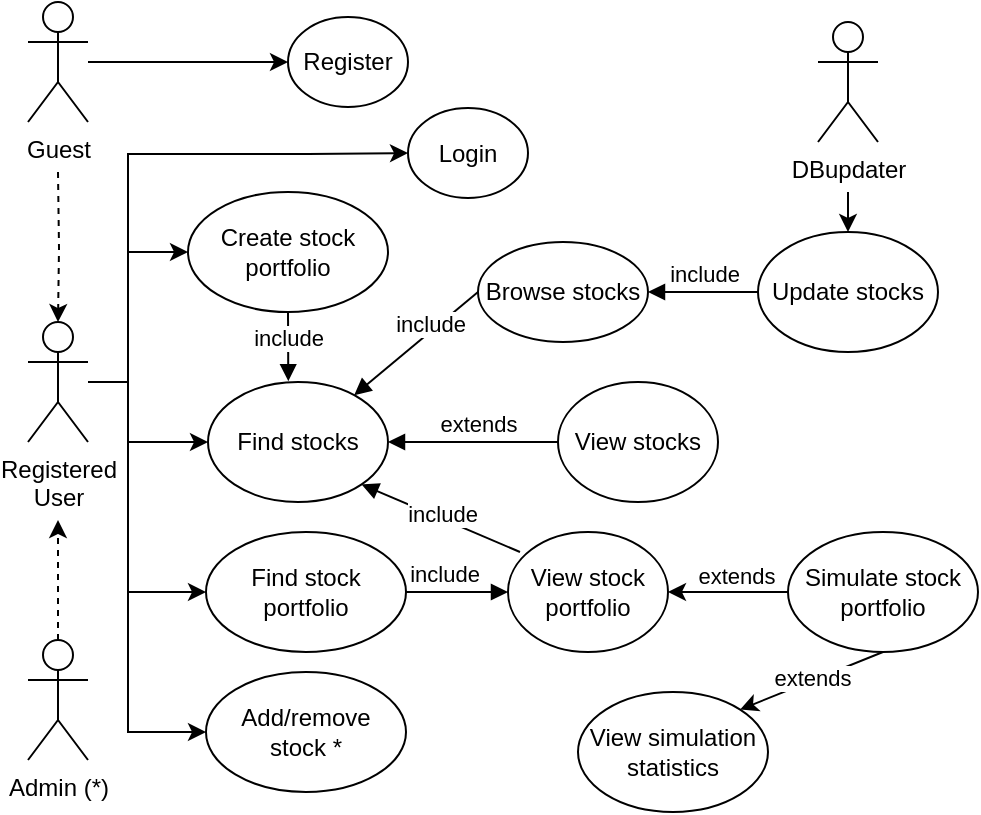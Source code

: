 <mxfile version="13.11.0" type="device"><diagram id="KRLtTsY45kWRcjKl47R4" name="Page-1"><mxGraphModel dx="981" dy="500" grid="1" gridSize="10" guides="1" tooltips="1" connect="1" arrows="1" fold="1" page="1" pageScale="1" pageWidth="827" pageHeight="1169" math="0" shadow="0"><root><mxCell id="0"/><mxCell id="1" parent="0"/><mxCell id="cpnQyGJO8iil3C7RBnsC-13" style="rounded=0;orthogonalLoop=1;jettySize=auto;html=1;entryX=0;entryY=0.5;entryDx=0;entryDy=0;edgeStyle=orthogonalEdgeStyle;" parent="1" source="cpnQyGJO8iil3C7RBnsC-1" target="cpnQyGJO8iil3C7RBnsC-8" edge="1"><mxGeometry relative="1" as="geometry"><Array as="points"><mxPoint x="190" y="295"/><mxPoint x="190" y="325"/></Array></mxGeometry></mxCell><mxCell id="cpnQyGJO8iil3C7RBnsC-14" style="rounded=0;orthogonalLoop=1;jettySize=auto;html=1;entryX=0;entryY=0.5;entryDx=0;entryDy=0;edgeStyle=orthogonalEdgeStyle;" parent="1" source="cpnQyGJO8iil3C7RBnsC-1" target="cpnQyGJO8iil3C7RBnsC-9" edge="1"><mxGeometry relative="1" as="geometry"><Array as="points"><mxPoint x="190" y="295"/><mxPoint x="190" y="400"/></Array></mxGeometry></mxCell><mxCell id="cpnQyGJO8iil3C7RBnsC-22" style="rounded=0;orthogonalLoop=1;jettySize=auto;html=1;entryX=0;entryY=0.5;entryDx=0;entryDy=0;edgeStyle=orthogonalEdgeStyle;" parent="1" source="cpnQyGJO8iil3C7RBnsC-1" target="cpnQyGJO8iil3C7RBnsC-21" edge="1"><mxGeometry relative="1" as="geometry"><Array as="points"><mxPoint x="190" y="295"/><mxPoint x="190" y="230"/></Array></mxGeometry></mxCell><mxCell id="cpnQyGJO8iil3C7RBnsC-27" style="edgeStyle=orthogonalEdgeStyle;rounded=0;orthogonalLoop=1;jettySize=auto;html=1;entryX=0;entryY=0.5;entryDx=0;entryDy=0;" parent="1" target="cpnQyGJO8iil3C7RBnsC-25" edge="1"><mxGeometry relative="1" as="geometry"><mxPoint x="170" y="295" as="sourcePoint"/><Array as="points"><mxPoint x="170" y="295"/><mxPoint x="190" y="295"/><mxPoint x="190" y="470"/></Array></mxGeometry></mxCell><mxCell id="cpnQyGJO8iil3C7RBnsC-32" style="edgeStyle=orthogonalEdgeStyle;rounded=0;orthogonalLoop=1;jettySize=auto;html=1;entryX=0;entryY=0.5;entryDx=0;entryDy=0;" parent="1" source="cpnQyGJO8iil3C7RBnsC-1" target="cpnQyGJO8iil3C7RBnsC-2" edge="1"><mxGeometry relative="1" as="geometry"><mxPoint x="290" y="110" as="targetPoint"/><Array as="points"><mxPoint x="190" y="295"/><mxPoint x="190" y="181"/><mxPoint x="280" y="181"/></Array></mxGeometry></mxCell><mxCell id="cpnQyGJO8iil3C7RBnsC-1" value="&lt;div&gt;Registered&lt;/div&gt;&lt;div&gt;User&lt;/div&gt;" style="shape=umlActor;verticalLabelPosition=bottom;verticalAlign=top;html=1;" parent="1" vertex="1"><mxGeometry x="140" y="265" width="30" height="60" as="geometry"/></mxCell><mxCell id="cpnQyGJO8iil3C7RBnsC-2" value="Login" style="ellipse;whiteSpace=wrap;html=1;" parent="1" vertex="1"><mxGeometry x="330" y="158" width="60" height="45" as="geometry"/></mxCell><mxCell id="cpnQyGJO8iil3C7RBnsC-6" style="rounded=0;orthogonalLoop=1;jettySize=auto;html=1;dashed=1;" parent="1" source="cpnQyGJO8iil3C7RBnsC-4" edge="1"><mxGeometry relative="1" as="geometry"><mxPoint x="155" y="364" as="targetPoint"/></mxGeometry></mxCell><mxCell id="cpnQyGJO8iil3C7RBnsC-4" value="Admin (*)" style="shape=umlActor;verticalLabelPosition=bottom;verticalAlign=top;html=1;" parent="1" vertex="1"><mxGeometry x="140" y="424" width="30" height="60" as="geometry"/></mxCell><mxCell id="cpnQyGJO8iil3C7RBnsC-8" value="Find stocks" style="ellipse;whiteSpace=wrap;html=1;" parent="1" vertex="1"><mxGeometry x="230" y="295" width="90" height="60" as="geometry"/></mxCell><mxCell id="cpnQyGJO8iil3C7RBnsC-9" value="Find stock portfolio" style="ellipse;whiteSpace=wrap;html=1;" parent="1" vertex="1"><mxGeometry x="229" y="370" width="100" height="60" as="geometry"/></mxCell><mxCell id="cpnQyGJO8iil3C7RBnsC-10" value="View stocks" style="ellipse;whiteSpace=wrap;html=1;" parent="1" vertex="1"><mxGeometry x="405" y="295" width="80" height="60" as="geometry"/></mxCell><mxCell id="cpnQyGJO8iil3C7RBnsC-11" value="extends" style="html=1;verticalAlign=bottom;endArrow=block;exitX=0;exitY=0.5;exitDx=0;exitDy=0;entryX=1;entryY=0.5;entryDx=0;entryDy=0;" parent="1" source="cpnQyGJO8iil3C7RBnsC-10" target="cpnQyGJO8iil3C7RBnsC-8" edge="1"><mxGeometry x="-0.043" width="80" relative="1" as="geometry"><mxPoint x="405" y="525" as="sourcePoint"/><mxPoint x="265" y="370" as="targetPoint"/><mxPoint as="offset"/></mxGeometry></mxCell><mxCell id="cpnQyGJO8iil3C7RBnsC-15" value="View stock portfolio" style="ellipse;whiteSpace=wrap;html=1;" parent="1" vertex="1"><mxGeometry x="380" y="370" width="80" height="60" as="geometry"/></mxCell><mxCell id="cpnQyGJO8iil3C7RBnsC-18" value="include" style="html=1;verticalAlign=bottom;endArrow=block;exitX=1;exitY=0.5;exitDx=0;exitDy=0;entryX=0;entryY=0.5;entryDx=0;entryDy=0;" parent="1" target="cpnQyGJO8iil3C7RBnsC-15" edge="1" source="cpnQyGJO8iil3C7RBnsC-9"><mxGeometry x="-0.25" width="80" relative="1" as="geometry"><mxPoint x="339" y="400" as="sourcePoint"/><mxPoint x="380" y="400" as="targetPoint"/><mxPoint as="offset"/></mxGeometry></mxCell><mxCell id="cpnQyGJO8iil3C7RBnsC-20" value="include" style="html=1;verticalAlign=bottom;endArrow=block;exitX=0.075;exitY=0.167;exitDx=0;exitDy=0;entryX=1;entryY=1;entryDx=0;entryDy=0;exitPerimeter=0;" parent="1" source="cpnQyGJO8iil3C7RBnsC-15" target="cpnQyGJO8iil3C7RBnsC-8" edge="1"><mxGeometry x="-0.079" y="6" width="80" relative="1" as="geometry"><mxPoint x="365" y="445" as="sourcePoint"/><mxPoint x="429.0" y="445" as="targetPoint"/><mxPoint as="offset"/></mxGeometry></mxCell><mxCell id="cpnQyGJO8iil3C7RBnsC-21" value="Create stock portfolio" style="ellipse;whiteSpace=wrap;html=1;" parent="1" vertex="1"><mxGeometry x="220" y="200" width="100" height="60" as="geometry"/></mxCell><mxCell id="cpnQyGJO8iil3C7RBnsC-24" value="include" style="html=1;verticalAlign=bottom;endArrow=block;entryX=0.446;entryY=-0.007;entryDx=0;entryDy=0;entryPerimeter=0;exitX=0.5;exitY=1;exitDx=0;exitDy=0;" parent="1" target="cpnQyGJO8iil3C7RBnsC-8" edge="1" source="cpnQyGJO8iil3C7RBnsC-21"><mxGeometry x="0.289" width="80" relative="1" as="geometry"><mxPoint x="279" y="260" as="sourcePoint"/><mxPoint x="278.97" y="296.56" as="targetPoint"/><mxPoint as="offset"/></mxGeometry></mxCell><mxCell id="cpnQyGJO8iil3C7RBnsC-25" value="&lt;div&gt;Add/remove&lt;/div&gt;&lt;div&gt;stock *&lt;br&gt;&lt;/div&gt;" style="ellipse;whiteSpace=wrap;html=1;" parent="1" vertex="1"><mxGeometry x="229" y="440" width="100" height="60" as="geometry"/></mxCell><mxCell id="cpnQyGJO8iil3C7RBnsC-38" style="edgeStyle=none;rounded=0;orthogonalLoop=1;jettySize=auto;html=1;entryX=0.5;entryY=0;entryDx=0;entryDy=0;" parent="1" target="cpnQyGJO8iil3C7RBnsC-37" edge="1"><mxGeometry relative="1" as="geometry"><mxPoint x="550" y="200" as="sourcePoint"/></mxGeometry></mxCell><mxCell id="cpnQyGJO8iil3C7RBnsC-28" value="&lt;div&gt;DBupdater&lt;/div&gt;" style="shape=umlActor;verticalLabelPosition=bottom;verticalAlign=top;html=1;" parent="1" vertex="1"><mxGeometry x="535" y="115" width="30" height="60" as="geometry"/></mxCell><mxCell id="cpnQyGJO8iil3C7RBnsC-33" value="Browse stocks" style="ellipse;whiteSpace=wrap;html=1;" parent="1" vertex="1"><mxGeometry x="365" y="225" width="85" height="50" as="geometry"/></mxCell><mxCell id="cpnQyGJO8iil3C7RBnsC-34" value="include" style="html=1;verticalAlign=bottom;endArrow=block;exitX=0;exitY=0.5;exitDx=0;exitDy=0;" parent="1" source="cpnQyGJO8iil3C7RBnsC-33" target="cpnQyGJO8iil3C7RBnsC-8" edge="1"><mxGeometry x="-0.159" y="4" width="80" relative="1" as="geometry"><mxPoint x="385" y="285" as="sourcePoint"/><mxPoint x="449.0" y="285" as="targetPoint"/><mxPoint as="offset"/></mxGeometry></mxCell><mxCell id="cpnQyGJO8iil3C7RBnsC-37" value="Update stocks" style="ellipse;whiteSpace=wrap;html=1;" parent="1" vertex="1"><mxGeometry x="505" y="220" width="90" height="60" as="geometry"/></mxCell><mxCell id="cpnQyGJO8iil3C7RBnsC-39" value="include" style="html=1;verticalAlign=bottom;endArrow=block;exitX=0;exitY=0.5;exitDx=0;exitDy=0;" parent="1" source="cpnQyGJO8iil3C7RBnsC-37" target="cpnQyGJO8iil3C7RBnsC-33" edge="1"><mxGeometry width="80" relative="1" as="geometry"><mxPoint x="385" y="265" as="sourcePoint"/><mxPoint x="449" y="265" as="targetPoint"/><mxPoint as="offset"/></mxGeometry></mxCell><mxCell id="eAsHCxN4buOYZPBH0Y41-2" style="edgeStyle=orthogonalEdgeStyle;rounded=0;orthogonalLoop=1;jettySize=auto;html=1;entryX=0;entryY=0.5;entryDx=0;entryDy=0;" edge="1" parent="1" source="eAsHCxN4buOYZPBH0Y41-3" target="eAsHCxN4buOYZPBH0Y41-4"><mxGeometry relative="1" as="geometry"><mxPoint x="290" y="-50" as="targetPoint"/><Array as="points"><mxPoint x="270" y="135"/><mxPoint x="270" y="135"/></Array></mxGeometry></mxCell><mxCell id="eAsHCxN4buOYZPBH0Y41-5" value="" style="edgeStyle=orthogonalEdgeStyle;rounded=0;orthogonalLoop=1;jettySize=auto;html=1;dashed=1;" edge="1" parent="1" target="cpnQyGJO8iil3C7RBnsC-1"><mxGeometry relative="1" as="geometry"><mxPoint x="155" y="190" as="sourcePoint"/></mxGeometry></mxCell><mxCell id="eAsHCxN4buOYZPBH0Y41-3" value="Guest" style="shape=umlActor;verticalLabelPosition=bottom;verticalAlign=top;html=1;" vertex="1" parent="1"><mxGeometry x="140" y="105" width="30" height="60" as="geometry"/></mxCell><mxCell id="eAsHCxN4buOYZPBH0Y41-4" value="Register" style="ellipse;whiteSpace=wrap;html=1;" vertex="1" parent="1"><mxGeometry x="270" y="112.5" width="60" height="45" as="geometry"/></mxCell><mxCell id="eAsHCxN4buOYZPBH0Y41-11" value="" style="rounded=0;orthogonalLoop=1;jettySize=auto;html=1;edgeStyle=orthogonalEdgeStyle;" edge="1" parent="1" source="eAsHCxN4buOYZPBH0Y41-10" target="cpnQyGJO8iil3C7RBnsC-15"><mxGeometry relative="1" as="geometry"/></mxCell><mxCell id="eAsHCxN4buOYZPBH0Y41-13" value="extends" style="edgeLabel;html=1;align=center;verticalAlign=middle;resizable=0;points=[];" vertex="1" connectable="0" parent="eAsHCxN4buOYZPBH0Y41-11"><mxGeometry x="-0.237" y="3" relative="1" as="geometry"><mxPoint x="-3" y="-11" as="offset"/></mxGeometry></mxCell><mxCell id="eAsHCxN4buOYZPBH0Y41-10" value="Simulate stock portfolio" style="ellipse;whiteSpace=wrap;html=1;" vertex="1" parent="1"><mxGeometry x="520" y="370" width="95" height="60" as="geometry"/></mxCell><mxCell id="eAsHCxN4buOYZPBH0Y41-17" value="" style="rounded=0;orthogonalLoop=1;jettySize=auto;html=1;exitX=0.5;exitY=1;exitDx=0;exitDy=0;entryX=1;entryY=0;entryDx=0;entryDy=0;" edge="1" parent="1" source="eAsHCxN4buOYZPBH0Y41-10" target="eAsHCxN4buOYZPBH0Y41-14"><mxGeometry relative="1" as="geometry"><mxPoint x="625" y="480" as="targetPoint"/></mxGeometry></mxCell><mxCell id="eAsHCxN4buOYZPBH0Y41-18" value="extends" style="edgeLabel;html=1;align=center;verticalAlign=middle;resizable=0;points=[];" vertex="1" connectable="0" parent="eAsHCxN4buOYZPBH0Y41-17"><mxGeometry x="-0.317" y="-1" relative="1" as="geometry"><mxPoint x="-11" y="4" as="offset"/></mxGeometry></mxCell><mxCell id="eAsHCxN4buOYZPBH0Y41-14" value="View simulation statistics" style="ellipse;whiteSpace=wrap;html=1;" vertex="1" parent="1"><mxGeometry x="415" y="450" width="95" height="60" as="geometry"/></mxCell></root></mxGraphModel></diagram></mxfile>